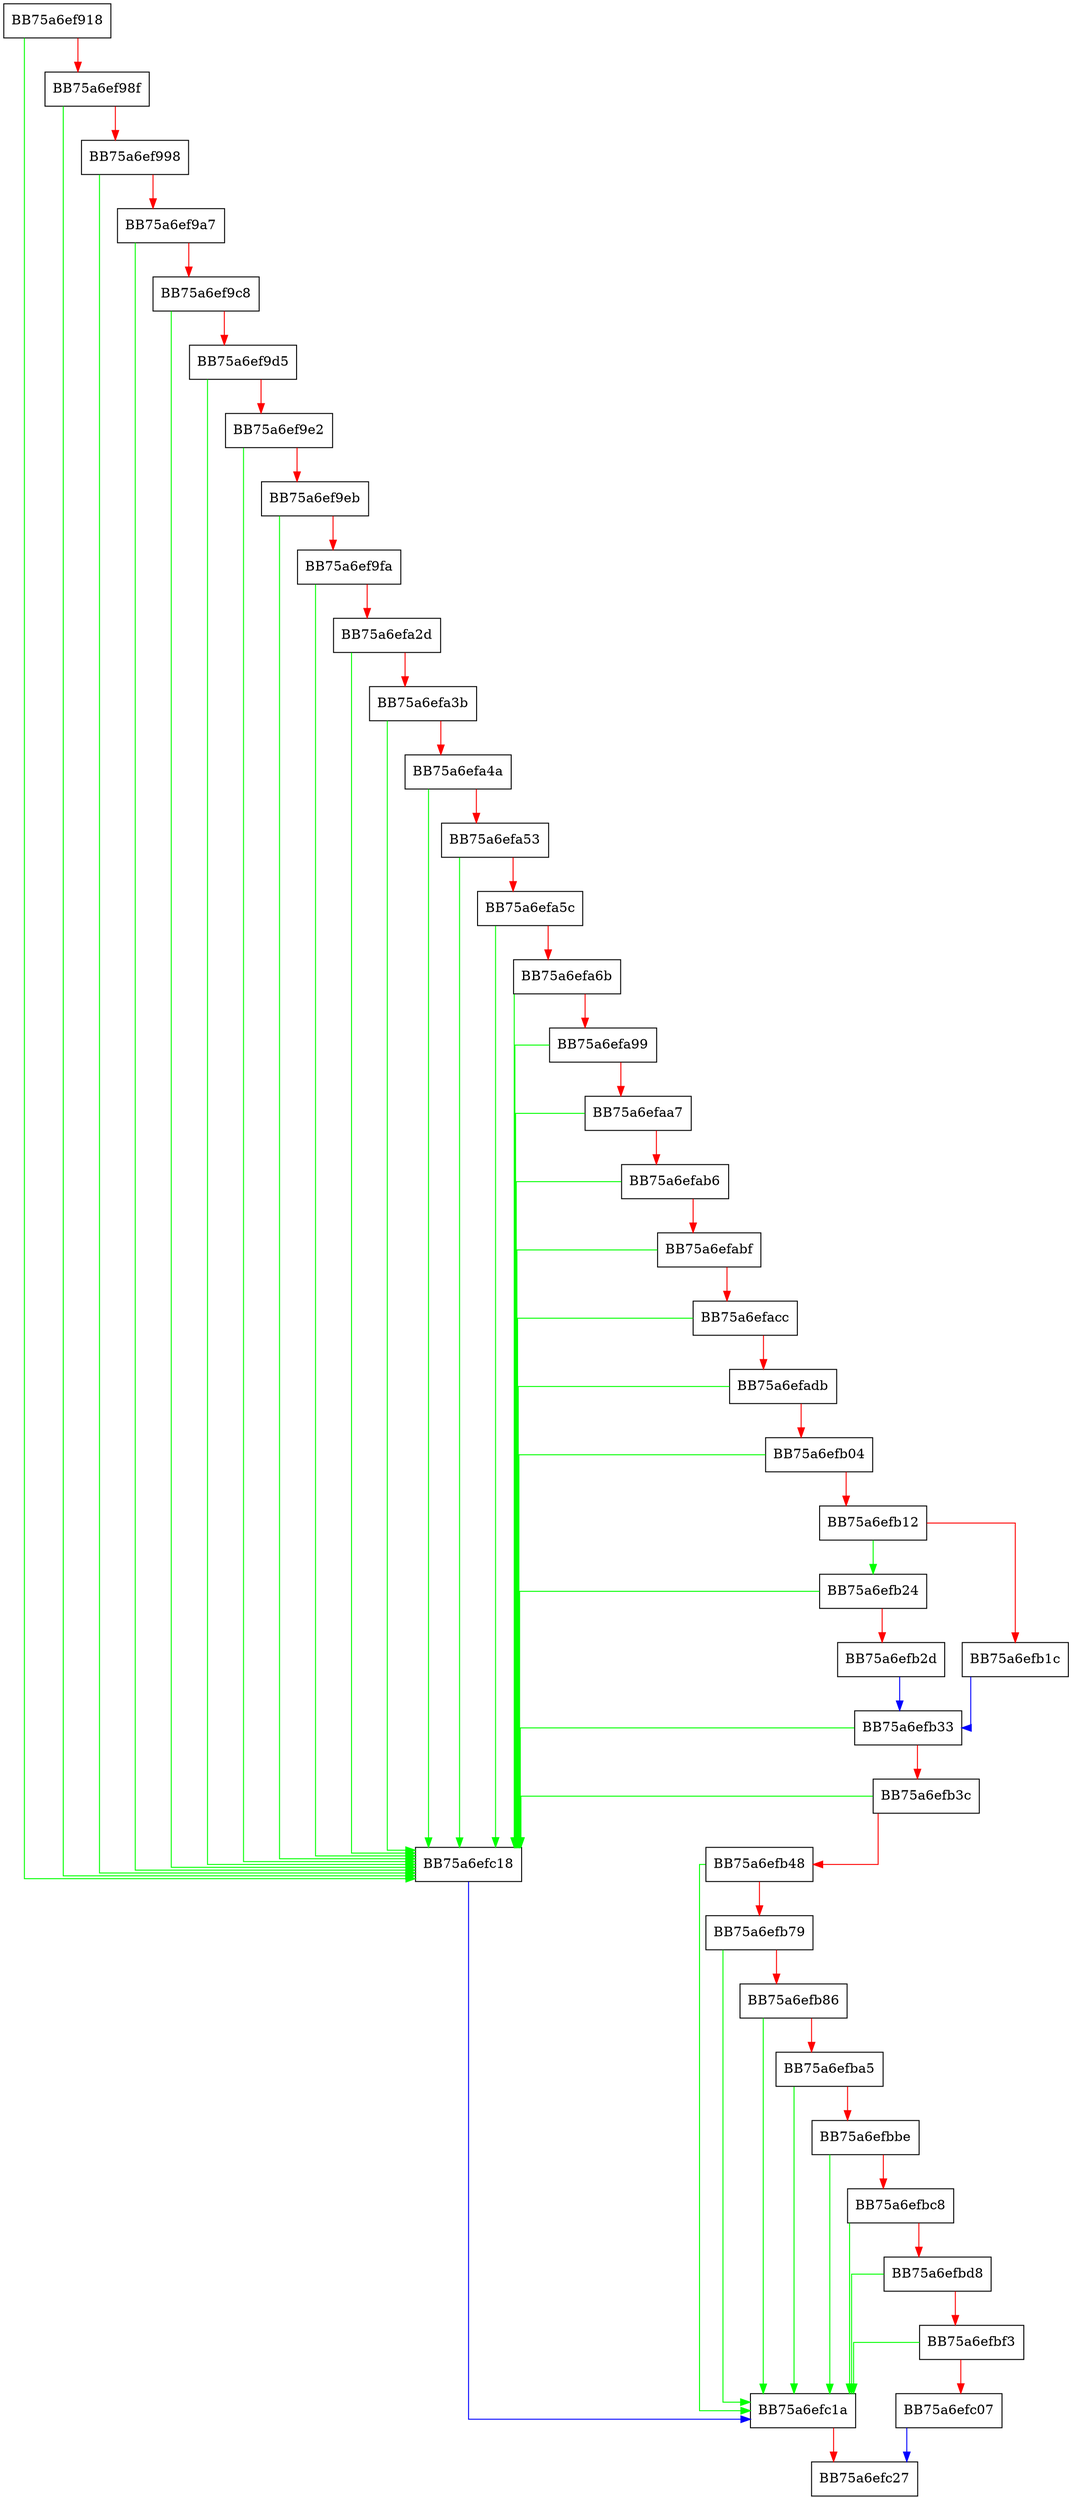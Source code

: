 digraph XInfo {
  node [shape="box"];
  graph [splines=ortho];
  BB75a6ef918 -> BB75a6efc18 [color="green"];
  BB75a6ef918 -> BB75a6ef98f [color="red"];
  BB75a6ef98f -> BB75a6efc18 [color="green"];
  BB75a6ef98f -> BB75a6ef998 [color="red"];
  BB75a6ef998 -> BB75a6efc18 [color="green"];
  BB75a6ef998 -> BB75a6ef9a7 [color="red"];
  BB75a6ef9a7 -> BB75a6efc18 [color="green"];
  BB75a6ef9a7 -> BB75a6ef9c8 [color="red"];
  BB75a6ef9c8 -> BB75a6efc18 [color="green"];
  BB75a6ef9c8 -> BB75a6ef9d5 [color="red"];
  BB75a6ef9d5 -> BB75a6efc18 [color="green"];
  BB75a6ef9d5 -> BB75a6ef9e2 [color="red"];
  BB75a6ef9e2 -> BB75a6efc18 [color="green"];
  BB75a6ef9e2 -> BB75a6ef9eb [color="red"];
  BB75a6ef9eb -> BB75a6efc18 [color="green"];
  BB75a6ef9eb -> BB75a6ef9fa [color="red"];
  BB75a6ef9fa -> BB75a6efc18 [color="green"];
  BB75a6ef9fa -> BB75a6efa2d [color="red"];
  BB75a6efa2d -> BB75a6efc18 [color="green"];
  BB75a6efa2d -> BB75a6efa3b [color="red"];
  BB75a6efa3b -> BB75a6efc18 [color="green"];
  BB75a6efa3b -> BB75a6efa4a [color="red"];
  BB75a6efa4a -> BB75a6efc18 [color="green"];
  BB75a6efa4a -> BB75a6efa53 [color="red"];
  BB75a6efa53 -> BB75a6efc18 [color="green"];
  BB75a6efa53 -> BB75a6efa5c [color="red"];
  BB75a6efa5c -> BB75a6efc18 [color="green"];
  BB75a6efa5c -> BB75a6efa6b [color="red"];
  BB75a6efa6b -> BB75a6efc18 [color="green"];
  BB75a6efa6b -> BB75a6efa99 [color="red"];
  BB75a6efa99 -> BB75a6efc18 [color="green"];
  BB75a6efa99 -> BB75a6efaa7 [color="red"];
  BB75a6efaa7 -> BB75a6efc18 [color="green"];
  BB75a6efaa7 -> BB75a6efab6 [color="red"];
  BB75a6efab6 -> BB75a6efc18 [color="green"];
  BB75a6efab6 -> BB75a6efabf [color="red"];
  BB75a6efabf -> BB75a6efc18 [color="green"];
  BB75a6efabf -> BB75a6efacc [color="red"];
  BB75a6efacc -> BB75a6efc18 [color="green"];
  BB75a6efacc -> BB75a6efadb [color="red"];
  BB75a6efadb -> BB75a6efc18 [color="green"];
  BB75a6efadb -> BB75a6efb04 [color="red"];
  BB75a6efb04 -> BB75a6efc18 [color="green"];
  BB75a6efb04 -> BB75a6efb12 [color="red"];
  BB75a6efb12 -> BB75a6efb24 [color="green"];
  BB75a6efb12 -> BB75a6efb1c [color="red"];
  BB75a6efb1c -> BB75a6efb33 [color="blue"];
  BB75a6efb24 -> BB75a6efc18 [color="green"];
  BB75a6efb24 -> BB75a6efb2d [color="red"];
  BB75a6efb2d -> BB75a6efb33 [color="blue"];
  BB75a6efb33 -> BB75a6efc18 [color="green"];
  BB75a6efb33 -> BB75a6efb3c [color="red"];
  BB75a6efb3c -> BB75a6efc18 [color="green"];
  BB75a6efb3c -> BB75a6efb48 [color="red"];
  BB75a6efb48 -> BB75a6efc1a [color="green"];
  BB75a6efb48 -> BB75a6efb79 [color="red"];
  BB75a6efb79 -> BB75a6efc1a [color="green"];
  BB75a6efb79 -> BB75a6efb86 [color="red"];
  BB75a6efb86 -> BB75a6efc1a [color="green"];
  BB75a6efb86 -> BB75a6efba5 [color="red"];
  BB75a6efba5 -> BB75a6efc1a [color="green"];
  BB75a6efba5 -> BB75a6efbbe [color="red"];
  BB75a6efbbe -> BB75a6efc1a [color="green"];
  BB75a6efbbe -> BB75a6efbc8 [color="red"];
  BB75a6efbc8 -> BB75a6efc1a [color="green"];
  BB75a6efbc8 -> BB75a6efbd8 [color="red"];
  BB75a6efbd8 -> BB75a6efc1a [color="green"];
  BB75a6efbd8 -> BB75a6efbf3 [color="red"];
  BB75a6efbf3 -> BB75a6efc1a [color="green"];
  BB75a6efbf3 -> BB75a6efc07 [color="red"];
  BB75a6efc07 -> BB75a6efc27 [color="blue"];
  BB75a6efc18 -> BB75a6efc1a [color="blue"];
  BB75a6efc1a -> BB75a6efc27 [color="red"];
}